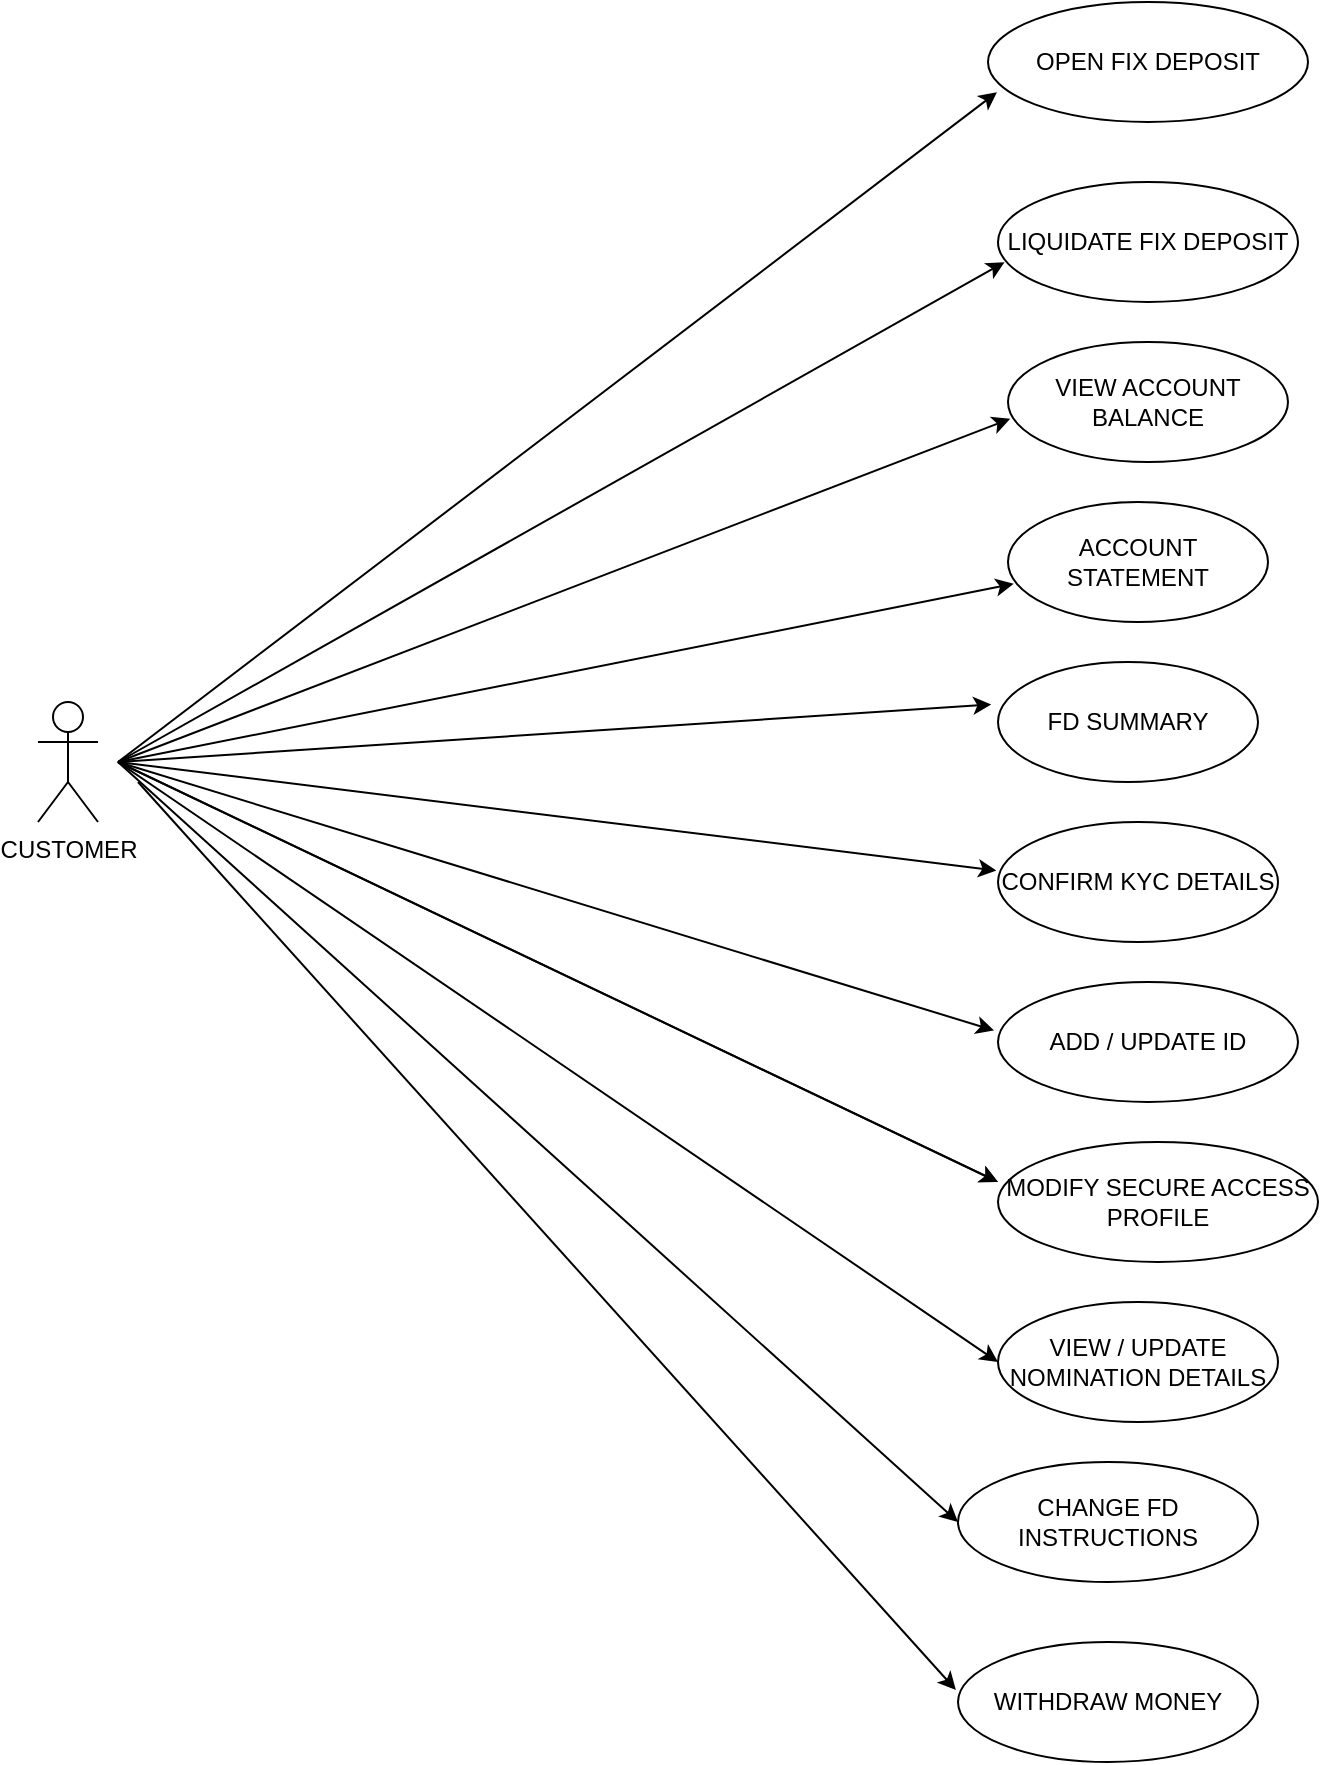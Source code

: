 <mxfile version="22.0.4" type="device">
  <diagram name="Page-1" id="q0aN9C3ZCvXhXREPQR7S">
    <mxGraphModel dx="1134" dy="791" grid="1" gridSize="10" guides="1" tooltips="1" connect="1" arrows="1" fold="1" page="1" pageScale="1" pageWidth="827" pageHeight="1169" math="0" shadow="0">
      <root>
        <mxCell id="0" />
        <mxCell id="1" parent="0" />
        <mxCell id="X623mI5D7pwIxlIXd98o-2" value="CUSTOMER" style="shape=umlActor;verticalLabelPosition=bottom;verticalAlign=top;html=1;outlineConnect=0;" parent="1" vertex="1">
          <mxGeometry x="120" y="370" width="30" height="60" as="geometry" />
        </mxCell>
        <mxCell id="X623mI5D7pwIxlIXd98o-6" value="VIEW ACCOUNT BALANCE" style="ellipse;whiteSpace=wrap;html=1;" parent="1" vertex="1">
          <mxGeometry x="605" y="190" width="140" height="60" as="geometry" />
        </mxCell>
        <mxCell id="X623mI5D7pwIxlIXd98o-7" value="CONFIRM KYC DETAILS" style="ellipse;whiteSpace=wrap;html=1;" parent="1" vertex="1">
          <mxGeometry x="600" y="430" width="140" height="60" as="geometry" />
        </mxCell>
        <mxCell id="X623mI5D7pwIxlIXd98o-8" value="FD SUMMARY" style="ellipse;whiteSpace=wrap;html=1;" parent="1" vertex="1">
          <mxGeometry x="600" y="350" width="130" height="60" as="geometry" />
        </mxCell>
        <mxCell id="X623mI5D7pwIxlIXd98o-9" value="ACCOUNT STATEMENT" style="ellipse;whiteSpace=wrap;html=1;" parent="1" vertex="1">
          <mxGeometry x="605" y="270" width="130" height="60" as="geometry" />
        </mxCell>
        <mxCell id="X623mI5D7pwIxlIXd98o-10" value="" style="endArrow=classic;html=1;rounded=0;entryX=0.028;entryY=0.751;entryDx=0;entryDy=0;entryPerimeter=0;" parent="1" target="X623mI5D7pwIxlIXd98o-16" edge="1">
          <mxGeometry width="50" height="50" relative="1" as="geometry">
            <mxPoint x="160" y="400" as="sourcePoint" />
            <mxPoint x="520" y="440" as="targetPoint" />
          </mxGeometry>
        </mxCell>
        <mxCell id="X623mI5D7pwIxlIXd98o-12" value="" style="endArrow=classic;html=1;rounded=0;entryX=0.022;entryY=0.668;entryDx=0;entryDy=0;entryPerimeter=0;" parent="1" target="X623mI5D7pwIxlIXd98o-17" edge="1">
          <mxGeometry width="50" height="50" relative="1" as="geometry">
            <mxPoint x="160" y="400" as="sourcePoint" />
            <mxPoint x="300" y="380" as="targetPoint" />
          </mxGeometry>
        </mxCell>
        <mxCell id="X623mI5D7pwIxlIXd98o-13" value="" style="endArrow=classic;html=1;rounded=0;entryX=-0.026;entryY=0.354;entryDx=0;entryDy=0;entryPerimeter=0;" parent="1" target="X623mI5D7pwIxlIXd98o-8" edge="1">
          <mxGeometry width="50" height="50" relative="1" as="geometry">
            <mxPoint x="160" y="400" as="sourcePoint" />
            <mxPoint x="510" y="340" as="targetPoint" />
          </mxGeometry>
        </mxCell>
        <mxCell id="X623mI5D7pwIxlIXd98o-14" value="" style="endArrow=classic;html=1;rounded=0;entryX=-0.006;entryY=0.404;entryDx=0;entryDy=0;entryPerimeter=0;" parent="1" target="X623mI5D7pwIxlIXd98o-7" edge="1">
          <mxGeometry width="50" height="50" relative="1" as="geometry">
            <mxPoint x="160" y="400" as="sourcePoint" />
            <mxPoint x="510" y="340" as="targetPoint" />
          </mxGeometry>
        </mxCell>
        <mxCell id="X623mI5D7pwIxlIXd98o-15" value="VIEW / UPDATE NOMINATION DETAILS" style="ellipse;whiteSpace=wrap;html=1;" parent="1" vertex="1">
          <mxGeometry x="600" y="670" width="140" height="60" as="geometry" />
        </mxCell>
        <mxCell id="X623mI5D7pwIxlIXd98o-16" value="OPEN FIX DEPOSIT" style="ellipse;whiteSpace=wrap;html=1;" parent="1" vertex="1">
          <mxGeometry x="595" y="20" width="160" height="60" as="geometry" />
        </mxCell>
        <mxCell id="X623mI5D7pwIxlIXd98o-17" value="LIQUIDATE FIX DEPOSIT" style="ellipse;whiteSpace=wrap;html=1;" parent="1" vertex="1">
          <mxGeometry x="600" y="110" width="150" height="60" as="geometry" />
        </mxCell>
        <mxCell id="X623mI5D7pwIxlIXd98o-18" value="MODIFY SECURE ACCESS PROFILE" style="ellipse;whiteSpace=wrap;html=1;" parent="1" vertex="1">
          <mxGeometry x="600" y="590" width="160" height="60" as="geometry" />
        </mxCell>
        <mxCell id="X623mI5D7pwIxlIXd98o-19" value="ADD / UPDATE ID" style="ellipse;whiteSpace=wrap;html=1;" parent="1" vertex="1">
          <mxGeometry x="600" y="510" width="150" height="60" as="geometry" />
        </mxCell>
        <mxCell id="X623mI5D7pwIxlIXd98o-22" value="CHANGE FD INSTRUCTIONS" style="ellipse;whiteSpace=wrap;html=1;" parent="1" vertex="1">
          <mxGeometry x="580" y="750" width="150" height="60" as="geometry" />
        </mxCell>
        <mxCell id="X623mI5D7pwIxlIXd98o-25" value="" style="endArrow=classic;html=1;rounded=0;entryX=0.008;entryY=0.64;entryDx=0;entryDy=0;entryPerimeter=0;" parent="1" target="X623mI5D7pwIxlIXd98o-6" edge="1">
          <mxGeometry width="50" height="50" relative="1" as="geometry">
            <mxPoint x="160" y="400" as="sourcePoint" />
            <mxPoint x="600" y="310" as="targetPoint" />
          </mxGeometry>
        </mxCell>
        <mxCell id="X623mI5D7pwIxlIXd98o-26" value="" style="endArrow=classic;html=1;rounded=0;entryX=0.022;entryY=0.682;entryDx=0;entryDy=0;entryPerimeter=0;" parent="1" target="X623mI5D7pwIxlIXd98o-9" edge="1">
          <mxGeometry width="50" height="50" relative="1" as="geometry">
            <mxPoint x="160" y="400" as="sourcePoint" />
            <mxPoint x="610" y="320" as="targetPoint" />
          </mxGeometry>
        </mxCell>
        <mxCell id="X623mI5D7pwIxlIXd98o-27" value="" style="endArrow=classic;html=1;rounded=0;entryX=-0.013;entryY=0.404;entryDx=0;entryDy=0;entryPerimeter=0;" parent="1" target="X623mI5D7pwIxlIXd98o-19" edge="1">
          <mxGeometry width="50" height="50" relative="1" as="geometry">
            <mxPoint x="160" y="400" as="sourcePoint" />
            <mxPoint x="620" y="330" as="targetPoint" />
          </mxGeometry>
        </mxCell>
        <mxCell id="X623mI5D7pwIxlIXd98o-29" value="" style="endArrow=classic;html=1;rounded=0;entryX=0;entryY=0.333;entryDx=0;entryDy=0;entryPerimeter=0;" parent="1" target="X623mI5D7pwIxlIXd98o-18" edge="1">
          <mxGeometry width="50" height="50" relative="1" as="geometry">
            <mxPoint x="160" y="400" as="sourcePoint" />
            <mxPoint x="470" y="620" as="targetPoint" />
          </mxGeometry>
        </mxCell>
        <mxCell id="X623mI5D7pwIxlIXd98o-31" value="" style="endArrow=classic;html=1;rounded=0;entryX=0;entryY=0.5;entryDx=0;entryDy=0;" parent="1" target="X623mI5D7pwIxlIXd98o-15" edge="1">
          <mxGeometry width="50" height="50" relative="1" as="geometry">
            <mxPoint x="160" y="400" as="sourcePoint" />
            <mxPoint x="610" y="620" as="targetPoint" />
          </mxGeometry>
        </mxCell>
        <mxCell id="X623mI5D7pwIxlIXd98o-32" value="" style="endArrow=classic;html=1;rounded=0;entryX=0;entryY=0.333;entryDx=0;entryDy=0;entryPerimeter=0;" parent="1" edge="1">
          <mxGeometry width="50" height="50" relative="1" as="geometry">
            <mxPoint x="160" y="400" as="sourcePoint" />
            <mxPoint x="600" y="610" as="targetPoint" />
          </mxGeometry>
        </mxCell>
        <mxCell id="X623mI5D7pwIxlIXd98o-35" value="" style="endArrow=classic;html=1;rounded=0;entryX=0;entryY=0.5;entryDx=0;entryDy=0;" parent="1" target="X623mI5D7pwIxlIXd98o-22" edge="1">
          <mxGeometry width="50" height="50" relative="1" as="geometry">
            <mxPoint x="160" y="400" as="sourcePoint" />
            <mxPoint x="610" y="680" as="targetPoint" />
          </mxGeometry>
        </mxCell>
        <mxCell id="--BrRmbQW7jRryfQdlpG-1" value="WITHDRAW MONEY" style="ellipse;whiteSpace=wrap;html=1;" vertex="1" parent="1">
          <mxGeometry x="580" y="840" width="150" height="60" as="geometry" />
        </mxCell>
        <mxCell id="--BrRmbQW7jRryfQdlpG-2" value="" style="endArrow=classic;html=1;rounded=0;entryX=-0.007;entryY=0.4;entryDx=0;entryDy=0;entryPerimeter=0;" edge="1" parent="1" target="--BrRmbQW7jRryfQdlpG-1">
          <mxGeometry width="50" height="50" relative="1" as="geometry">
            <mxPoint x="170" y="410" as="sourcePoint" />
            <mxPoint x="590" y="790" as="targetPoint" />
          </mxGeometry>
        </mxCell>
      </root>
    </mxGraphModel>
  </diagram>
</mxfile>
